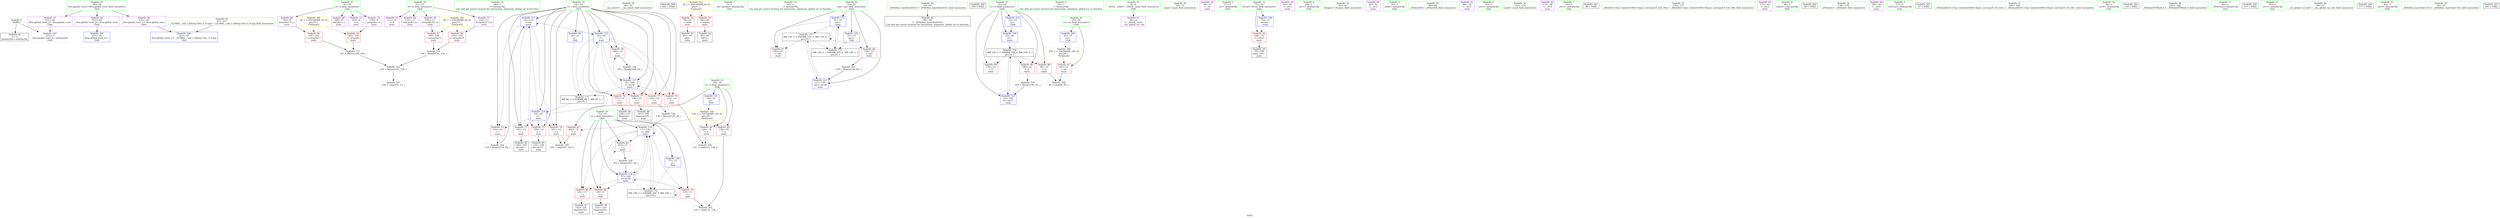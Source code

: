 digraph "SVFG" {
	label="SVFG";

	Node0x562565cda4d0 [shape=record,color=grey,label="{NodeID: 0\nNullPtr}"];
	Node0x562565cda4d0 -> Node0x562565cf0a30[style=solid];
	Node0x562565cda4d0 -> Node0x562565cf1b80[style=solid];
	Node0x562565cf11e0 [shape=record,color=red,label="{NodeID: 97\n149\<--148\n\<--arrayidx19\nmain\n}"];
	Node0x562565cf11e0 -> Node0x562565cf9070[style=solid];
	Node0x562565cdb090 [shape=record,color=green,label="{NodeID: 14\n46\<--1\n\<--dummyObj\nCan only get source location for instruction, argument, global var or function.}"];
	Node0x562565cf1ef0 [shape=record,color=blue,label="{NodeID: 111\n14\<--119\ni\<--inc\nmain\n}"];
	Node0x562565cf1ef0 -> Node0x562565cf33a0[style=dashed];
	Node0x562565cf1ef0 -> Node0x562565cf3470[style=dashed];
	Node0x562565cf1ef0 -> Node0x562565cf3540[style=dashed];
	Node0x562565cf1ef0 -> Node0x562565cf3610[style=dashed];
	Node0x562565cf1ef0 -> Node0x562565cf1ef0[style=dashed];
	Node0x562565cf1ef0 -> Node0x562565cf2090[style=dashed];
	Node0x562565cefe60 [shape=record,color=green,label="{NodeID: 28\n60\<--61\n__cxa_atexit\<--__cxa_atexit_field_insensitive\n}"];
	Node0x562565d0c880 [shape=record,color=black,label="{NodeID: 208\n183 = PHI()\n}"];
	Node0x562565cf0c30 [shape=record,color=black,label="{NodeID: 42\n81\<--78\ncall\<--\nmain\n}"];
	Node0x562565cf27b0 [shape=record,color=purple,label="{NodeID: 56\n148\<--11\narrayidx19\<--b\nmain\n}"];
	Node0x562565cf27b0 -> Node0x562565cf11e0[style=solid];
	Node0x562565cf33a0 [shape=record,color=red,label="{NodeID: 70\n101\<--14\n\<--i\nmain\n}"];
	Node0x562565cf33a0 -> Node0x562565cf9c70[style=solid];
	Node0x562565cf9970 [shape=record,color=grey,label="{NodeID: 167\n156 = cmp(155, 15, )\n}"];
	Node0x562565cf3f00 [shape=record,color=red,label="{NodeID: 84\n126\<--19\n\<--n\nmain\n}"];
	Node0x562565cf3f00 -> Node0x562565cf97f0[style=solid];
	Node0x562565cd95e0 [shape=record,color=green,label="{NodeID: 1\n7\<--1\n__dso_handle\<--dummyObj\nGlob }"];
	Node0x562565d02120 [shape=record,color=yellow,style=double,label="{NodeID: 181\n2V_1 = ENCHI(MR_2V_0)\npts\{1 \}\nFun[main]}"];
	Node0x562565d02120 -> Node0x562565cf4580[style=dashed];
	Node0x562565d02120 -> Node0x562565cf4650[style=dashed];
	Node0x562565cf12b0 [shape=record,color=red,label="{NodeID: 98\n153\<--152\n\<--arrayidx21\nmain\n}"];
	Node0x562565cf12b0 -> Node0x562565cf9070[style=solid];
	Node0x562565cdb160 [shape=record,color=green,label="{NodeID: 15\n92\<--1\n\<--dummyObj\nCan only get source location for instruction, argument, global var or function.}"];
	Node0x562565cf1fc0 [shape=record,color=blue,label="{NodeID: 112\n21\<--15\nans\<--\nmain\n}"];
	Node0x562565cf1fc0 -> Node0x562565cf4170[style=dashed];
	Node0x562565cf1fc0 -> Node0x562565cff920[style=dashed];
	Node0x562565cf1fc0 -> Node0x562565d00d20[style=dashed];
	Node0x562565ceff60 [shape=record,color=green,label="{NodeID: 29\n59\<--65\n_ZNSt8ios_base4InitD1Ev\<--_ZNSt8ios_base4InitD1Ev_field_insensitive\n}"];
	Node0x562565ceff60 -> Node0x562565cf0b30[style=solid];
	Node0x562565d0c980 [shape=record,color=black,label="{NodeID: 209\n184 = PHI()\n}"];
	Node0x562565cf0d00 [shape=record,color=black,label="{NodeID: 43\n87\<--84\ncall1\<--\nmain\n}"];
	Node0x562565cf2880 [shape=record,color=purple,label="{NodeID: 57\n152\<--11\narrayidx21\<--b\nmain\n}"];
	Node0x562565cf2880 -> Node0x562565cf12b0[style=solid];
	Node0x562565cf3470 [shape=record,color=red,label="{NodeID: 71\n105\<--14\n\<--i\nmain\n}"];
	Node0x562565cf3470 -> Node0x562565cf0dd0[style=solid];
	Node0x562565cf9af0 [shape=record,color=grey,label="{NodeID: 168\n96 = cmp(94, 95, )\n}"];
	Node0x562565cf3fd0 [shape=record,color=red,label="{NodeID: 85\n134\<--19\n\<--n\nmain\n}"];
	Node0x562565cf3fd0 -> Node0x562565cf9670[style=solid];
	Node0x562565cdab60 [shape=record,color=green,label="{NodeID: 2\n15\<--1\n\<--dummyObj\nCan only get source location for instruction, argument, global var or function.}"];
	Node0x562565d02c40 [shape=record,color=yellow,style=double,label="{NodeID: 182\n4V_1 = ENCHI(MR_4V_0)\npts\{10 \}\nFun[main]}"];
	Node0x562565d02c40 -> Node0x562565cf47f0[style=dashed];
	Node0x562565d02c40 -> Node0x562565cf1110[style=dashed];
	Node0x562565cf1380 [shape=record,color=blue,label="{NodeID: 99\n14\<--15\ni\<--\nGlob }"];
	Node0x562565cf1380 -> Node0x562565cfef20[style=dashed];
	Node0x562565cdb230 [shape=record,color=green,label="{NodeID: 16\n4\<--6\n_ZStL8__ioinit\<--_ZStL8__ioinit_field_insensitive\nGlob }"];
	Node0x562565cdb230 -> Node0x562565cf23a0[style=solid];
	Node0x562565cf2090 [shape=record,color=blue,label="{NodeID: 113\n14\<--92\ni\<--\nmain\n}"];
	Node0x562565cf2090 -> Node0x562565cf36e0[style=dashed];
	Node0x562565cf2090 -> Node0x562565cf37b0[style=dashed];
	Node0x562565cf2090 -> Node0x562565cf3880[style=dashed];
	Node0x562565cf2090 -> Node0x562565cf3950[style=dashed];
	Node0x562565cf2090 -> Node0x562565cf3a20[style=dashed];
	Node0x562565cf2090 -> Node0x562565cf6b90[style=dashed];
	Node0x562565cf2090 -> Node0x562565cfef20[style=dashed];
	Node0x562565cf0060 [shape=record,color=green,label="{NodeID: 30\n72\<--73\nmain\<--main_field_insensitive\n}"];
	Node0x562565cf0dd0 [shape=record,color=black,label="{NodeID: 44\n106\<--105\nidx.ext\<--\nmain\n}"];
	Node0x562565cf2950 [shape=record,color=purple,label="{NodeID: 58\n79\<--27\n\<--.str\nmain\n}"];
	Node0x562565cf3540 [shape=record,color=red,label="{NodeID: 72\n109\<--14\n\<--i\nmain\n}"];
	Node0x562565cf3540 -> Node0x562565cf0ea0[style=solid];
	Node0x562565cf9c70 [shape=record,color=grey,label="{NodeID: 169\n103 = cmp(101, 102, )\n}"];
	Node0x562565cf40a0 [shape=record,color=red,label="{NodeID: 86\n158\<--21\n\<--ans\nmain\n}"];
	Node0x562565cf40a0 -> Node0x562565cf9370[style=solid];
	Node0x562565cdabf0 [shape=record,color=green,label="{NodeID: 3\n27\<--1\n.str\<--dummyObj\nGlob }"];
	Node0x562565d02d20 [shape=record,color=yellow,style=double,label="{NodeID: 183\n6V_1 = ENCHI(MR_6V_0)\npts\{13 \}\nFun[main]}"];
	Node0x562565d02d20 -> Node0x562565cf11e0[style=dashed];
	Node0x562565d02d20 -> Node0x562565cf12b0[style=dashed];
	Node0x562565cf1480 [shape=record,color=blue,label="{NodeID: 100\n17\<--15\nj\<--\nGlob }"];
	Node0x562565cf1480 -> Node0x562565cff420[style=dashed];
	Node0x562565cef5c0 [shape=record,color=green,label="{NodeID: 17\n8\<--10\na\<--a_field_insensitive\nGlob }"];
	Node0x562565cef5c0 -> Node0x562565cf2470[style=solid];
	Node0x562565cef5c0 -> Node0x562565cf2540[style=solid];
	Node0x562565cef5c0 -> Node0x562565cf2610[style=solid];
	Node0x562565cef5c0 -> Node0x562565cf3200[style=solid];
	Node0x562565cf6920 [shape=record,color=blue,label="{NodeID: 114\n17\<--130\nj\<--add\nmain\n}"];
	Node0x562565cf6920 -> Node0x562565cf3af0[style=dashed];
	Node0x562565cf6920 -> Node0x562565cf3bc0[style=dashed];
	Node0x562565cf6920 -> Node0x562565cf3c90[style=dashed];
	Node0x562565cf6920 -> Node0x562565cf3d60[style=dashed];
	Node0x562565cf6920 -> Node0x562565cf6920[style=dashed];
	Node0x562565cf6920 -> Node0x562565cf6ac0[style=dashed];
	Node0x562565cf6920 -> Node0x562565cff420[style=dashed];
	Node0x562565cf0160 [shape=record,color=green,label="{NodeID: 31\n75\<--76\nretval\<--retval_field_insensitive\nmain\n}"];
	Node0x562565cf0160 -> Node0x562565cf4720[style=solid];
	Node0x562565cf0160 -> Node0x562565cf1c80[style=solid];
	Node0x562565cf0ea0 [shape=record,color=black,label="{NodeID: 45\n110\<--109\nidx.ext7\<--\nmain\n}"];
	Node0x562565cf2a20 [shape=record,color=purple,label="{NodeID: 59\n80\<--29\n\<--.str.1\nmain\n}"];
	Node0x562565cf88f0 [shape=record,color=grey,label="{NodeID: 156\n169 = Binary(168, 92, )\n}"];
	Node0x562565cf88f0 -> Node0x562565cf6b90[style=solid];
	Node0x562565cf3610 [shape=record,color=red,label="{NodeID: 73\n118\<--14\n\<--i\nmain\n}"];
	Node0x562565cf3610 -> Node0x562565cf94f0[style=solid];
	Node0x562565cf4170 [shape=record,color=red,label="{NodeID: 87\n182\<--21\n\<--ans\nmain\n}"];
	Node0x562565cdad40 [shape=record,color=green,label="{NodeID: 4\n29\<--1\n.str.1\<--dummyObj\nGlob }"];
	Node0x562565cf1580 [shape=record,color=blue,label="{NodeID: 101\n19\<--15\nn\<--\nGlob }"];
	Node0x562565cf1580 -> Node0x562565d02fc0[style=dashed];
	Node0x562565cef650 [shape=record,color=green,label="{NodeID: 18\n11\<--13\nb\<--b_field_insensitive\nGlob }"];
	Node0x562565cef650 -> Node0x562565cf26e0[style=solid];
	Node0x562565cef650 -> Node0x562565cf27b0[style=solid];
	Node0x562565cef650 -> Node0x562565cf2880[style=solid];
	Node0x562565cef650 -> Node0x562565cf32d0[style=solid];
	Node0x562565cf69f0 [shape=record,color=blue,label="{NodeID: 115\n21\<--159\nans\<--inc24\nmain\n}"];
	Node0x562565cf69f0 -> Node0x562565d00d20[style=dashed];
	Node0x562565cf0230 [shape=record,color=green,label="{NodeID: 32\n82\<--83\nfreopen\<--freopen_field_insensitive\n}"];
	Node0x562565cf0f70 [shape=record,color=black,label="{NodeID: 46\n138\<--137\nidxprom\<--\nmain\n}"];
	Node0x562565cf2af0 [shape=record,color=purple,label="{NodeID: 60\n85\<--32\n\<--.str.2\nmain\n}"];
	Node0x562565cf8a70 [shape=record,color=grey,label="{NodeID: 157\n145 = Binary(140, 144, )\n}"];
	Node0x562565cf8a70 -> Node0x562565cf91f0[style=solid];
	Node0x562565cf36e0 [shape=record,color=red,label="{NodeID: 74\n125\<--14\n\<--i\nmain\n}"];
	Node0x562565cf36e0 -> Node0x562565cf97f0[style=solid];
	Node0x562565cfef20 [shape=record,color=black,label="{NodeID: 171\nMR_8V_2 = PHI(MR_8V_7, MR_8V_1, )\npts\{16 \}\n}"];
	Node0x562565cfef20 -> Node0x562565cf1e20[style=dashed];
	Node0x562565cf4240 [shape=record,color=red,label="{NodeID: 88\n94\<--23\n\<--ti\nmain\n}"];
	Node0x562565cf4240 -> Node0x562565cf9af0[style=solid];
	Node0x562565cdadd0 [shape=record,color=green,label="{NodeID: 5\n31\<--1\nstdin\<--dummyObj\nGlob }"];
	Node0x562565cf1680 [shape=record,color=blue,label="{NodeID: 102\n21\<--15\nans\<--\nGlob }"];
	Node0x562565cf1680 -> Node0x562565cff920[style=dashed];
	Node0x562565cef6e0 [shape=record,color=green,label="{NodeID: 19\n14\<--16\ni\<--i_field_insensitive\nGlob }"];
	Node0x562565cef6e0 -> Node0x562565cf33a0[style=solid];
	Node0x562565cef6e0 -> Node0x562565cf3470[style=solid];
	Node0x562565cef6e0 -> Node0x562565cf3540[style=solid];
	Node0x562565cef6e0 -> Node0x562565cf3610[style=solid];
	Node0x562565cef6e0 -> Node0x562565cf36e0[style=solid];
	Node0x562565cef6e0 -> Node0x562565cf37b0[style=solid];
	Node0x562565cef6e0 -> Node0x562565cf3880[style=solid];
	Node0x562565cef6e0 -> Node0x562565cf3950[style=solid];
	Node0x562565cef6e0 -> Node0x562565cf3a20[style=solid];
	Node0x562565cef6e0 -> Node0x562565cf1380[style=solid];
	Node0x562565cef6e0 -> Node0x562565cf1e20[style=solid];
	Node0x562565cef6e0 -> Node0x562565cf1ef0[style=solid];
	Node0x562565cef6e0 -> Node0x562565cf2090[style=solid];
	Node0x562565cef6e0 -> Node0x562565cf6b90[style=solid];
	Node0x562565cf6ac0 [shape=record,color=blue,label="{NodeID: 116\n17\<--164\nj\<--inc26\nmain\n}"];
	Node0x562565cf6ac0 -> Node0x562565cf3af0[style=dashed];
	Node0x562565cf6ac0 -> Node0x562565cf3bc0[style=dashed];
	Node0x562565cf6ac0 -> Node0x562565cf3c90[style=dashed];
	Node0x562565cf6ac0 -> Node0x562565cf3d60[style=dashed];
	Node0x562565cf6ac0 -> Node0x562565cf6920[style=dashed];
	Node0x562565cf6ac0 -> Node0x562565cf6ac0[style=dashed];
	Node0x562565cf6ac0 -> Node0x562565cff420[style=dashed];
	Node0x562565cf0330 [shape=record,color=green,label="{NodeID: 33\n89\<--90\n_ZNSirsERi\<--_ZNSirsERi_field_insensitive\n}"];
	Node0x562565cf1040 [shape=record,color=black,label="{NodeID: 47\n142\<--141\nidxprom16\<--\nmain\n}"];
	Node0x562565cf2bc0 [shape=record,color=purple,label="{NodeID: 61\n86\<--34\n\<--.str.3\nmain\n}"];
	Node0x562565cf8bf0 [shape=record,color=grey,label="{NodeID: 158\n130 = Binary(129, 92, )\n}"];
	Node0x562565cf8bf0 -> Node0x562565cf6920[style=solid];
	Node0x562565cf37b0 [shape=record,color=red,label="{NodeID: 75\n129\<--14\n\<--i\nmain\n}"];
	Node0x562565cf37b0 -> Node0x562565cf8bf0[style=solid];
	Node0x562565cff420 [shape=record,color=black,label="{NodeID: 172\nMR_10V_2 = PHI(MR_10V_3, MR_10V_1, )\npts\{18 \}\n}"];
	Node0x562565cff420 -> Node0x562565cf6920[style=dashed];
	Node0x562565cff420 -> Node0x562565cff420[style=dashed];
	Node0x562565cf4310 [shape=record,color=red,label="{NodeID: 89\n176\<--23\n\<--ti\nmain\n}"];
	Node0x562565cda920 [shape=record,color=green,label="{NodeID: 6\n32\<--1\n.str.2\<--dummyObj\nGlob }"];
	Node0x562565d02fc0 [shape=record,color=yellow,style=double,label="{NodeID: 186\n12V_1 = ENCHI(MR_12V_0)\npts\{20 \}\nFun[main]}"];
	Node0x562565d02fc0 -> Node0x562565cf3e30[style=dashed];
	Node0x562565d02fc0 -> Node0x562565cf3f00[style=dashed];
	Node0x562565d02fc0 -> Node0x562565cf3fd0[style=dashed];
	Node0x562565cf1780 [shape=record,color=blue,label="{NodeID: 103\n23\<--15\nti\<--\nGlob }"];
	Node0x562565cf1780 -> Node0x562565cf1d50[style=dashed];
	Node0x562565cef770 [shape=record,color=green,label="{NodeID: 20\n17\<--18\nj\<--j_field_insensitive\nGlob }"];
	Node0x562565cef770 -> Node0x562565cf3af0[style=solid];
	Node0x562565cef770 -> Node0x562565cf3bc0[style=solid];
	Node0x562565cef770 -> Node0x562565cf3c90[style=solid];
	Node0x562565cef770 -> Node0x562565cf3d60[style=solid];
	Node0x562565cef770 -> Node0x562565cf1480[style=solid];
	Node0x562565cef770 -> Node0x562565cf6920[style=solid];
	Node0x562565cef770 -> Node0x562565cf6ac0[style=solid];
	Node0x562565cf6b90 [shape=record,color=blue,label="{NodeID: 117\n14\<--169\ni\<--inc29\nmain\n}"];
	Node0x562565cf6b90 -> Node0x562565cf36e0[style=dashed];
	Node0x562565cf6b90 -> Node0x562565cf37b0[style=dashed];
	Node0x562565cf6b90 -> Node0x562565cf3880[style=dashed];
	Node0x562565cf6b90 -> Node0x562565cf3950[style=dashed];
	Node0x562565cf6b90 -> Node0x562565cf3a20[style=dashed];
	Node0x562565cf6b90 -> Node0x562565cf6b90[style=dashed];
	Node0x562565cf6b90 -> Node0x562565cfef20[style=dashed];
	Node0x562565cf0430 [shape=record,color=green,label="{NodeID: 34\n115\<--116\nscanf\<--scanf_field_insensitive\n}"];
	Node0x562565cf2130 [shape=record,color=black,label="{NodeID: 48\n147\<--146\nidxprom18\<--\nmain\n}"];
	Node0x562565cf2c90 [shape=record,color=purple,label="{NodeID: 62\n113\<--38\n\<--.str.4\nmain\n}"];
	Node0x562565cf8d70 [shape=record,color=grey,label="{NodeID: 159\n191 = Binary(190, 92, )\n}"];
	Node0x562565cf8d70 -> Node0x562565cf6c60[style=solid];
	Node0x562565cf3880 [shape=record,color=red,label="{NodeID: 76\n137\<--14\n\<--i\nmain\n}"];
	Node0x562565cf3880 -> Node0x562565cf0f70[style=solid];
	Node0x562565cff920 [shape=record,color=black,label="{NodeID: 173\nMR_14V_2 = PHI(MR_14V_4, MR_14V_1, )\npts\{22 \}\n}"];
	Node0x562565cff920 -> Node0x562565cf1fc0[style=dashed];
	Node0x562565cf43e0 [shape=record,color=red,label="{NodeID: 90\n190\<--23\n\<--ti\nmain\n}"];
	Node0x562565cf43e0 -> Node0x562565cf8d70[style=solid];
	Node0x562565cda9b0 [shape=record,color=green,label="{NodeID: 7\n34\<--1\n.str.3\<--dummyObj\nGlob }"];
	Node0x562565cf1880 [shape=record,color=blue,label="{NodeID: 104\n25\<--15\nca\<--\nGlob }"];
	Node0x562565cf1880 -> Node0x562565d03260[style=dashed];
	Node0x562565cef800 [shape=record,color=green,label="{NodeID: 21\n19\<--20\nn\<--n_field_insensitive\nGlob }"];
	Node0x562565cef800 -> Node0x562565cf3e30[style=solid];
	Node0x562565cef800 -> Node0x562565cf3f00[style=solid];
	Node0x562565cef800 -> Node0x562565cf3fd0[style=solid];
	Node0x562565cef800 -> Node0x562565cf1580[style=solid];
	Node0x562565adba50 [shape=record,color=black,label="{NodeID: 201\n88 = PHI()\n}"];
	Node0x562565cf6c60 [shape=record,color=blue,label="{NodeID: 118\n23\<--191\nti\<--inc37\nmain\n}"];
	Node0x562565cf6c60 -> Node0x562565cffe20[style=dashed];
	Node0x562565cf0530 [shape=record,color=green,label="{NodeID: 35\n174\<--175\n_ZStlsISt11char_traitsIcEERSt13basic_ostreamIcT_ES5_PKc\<--_ZStlsISt11char_traitsIcEERSt13basic_ostreamIcT_ES5_PKc_field_insensitive\n}"];
	Node0x562565cf2200 [shape=record,color=black,label="{NodeID: 49\n151\<--150\nidxprom20\<--\nmain\n}"];
	Node0x562565cf2d60 [shape=record,color=purple,label="{NodeID: 63\n172\<--41\n\<--.str.5\nmain\n}"];
	Node0x562565cf8ef0 [shape=record,color=grey,label="{NodeID: 160\n164 = Binary(163, 92, )\n}"];
	Node0x562565cf8ef0 -> Node0x562565cf6ac0[style=solid];
	Node0x562565cf3950 [shape=record,color=red,label="{NodeID: 77\n146\<--14\n\<--i\nmain\n}"];
	Node0x562565cf3950 -> Node0x562565cf2130[style=solid];
	Node0x562565cffe20 [shape=record,color=black,label="{NodeID: 174\nMR_16V_3 = PHI(MR_16V_4, MR_16V_2, )\npts\{24 \}\n}"];
	Node0x562565cffe20 -> Node0x562565cf4240[style=dashed];
	Node0x562565cffe20 -> Node0x562565cf4310[style=dashed];
	Node0x562565cffe20 -> Node0x562565cf43e0[style=dashed];
	Node0x562565cffe20 -> Node0x562565cf6c60[style=dashed];
	Node0x562565cf44b0 [shape=record,color=red,label="{NodeID: 91\n95\<--25\n\<--ca\nmain\n}"];
	Node0x562565cf44b0 -> Node0x562565cf9af0[style=solid];
	Node0x562565cda730 [shape=record,color=green,label="{NodeID: 8\n36\<--1\nstdout\<--dummyObj\nGlob }"];
	Node0x562565cf1980 [shape=record,color=blue,label="{NodeID: 105\n221\<--46\nllvm.global_ctors_0\<--\nGlob }"];
	Node0x562565cef890 [shape=record,color=green,label="{NodeID: 22\n21\<--22\nans\<--ans_field_insensitive\nGlob }"];
	Node0x562565cef890 -> Node0x562565cf40a0[style=solid];
	Node0x562565cef890 -> Node0x562565cf4170[style=solid];
	Node0x562565cef890 -> Node0x562565cf1680[style=solid];
	Node0x562565cef890 -> Node0x562565cf1fc0[style=solid];
	Node0x562565cef890 -> Node0x562565cf69f0[style=solid];
	Node0x562565d0b870 [shape=record,color=black,label="{NodeID: 202\n98 = PHI()\n}"];
	Node0x562565cf0630 [shape=record,color=green,label="{NodeID: 36\n178\<--179\n_ZNSolsEi\<--_ZNSolsEi_field_insensitive\n}"];
	Node0x562565cf22d0 [shape=record,color=black,label="{NodeID: 50\n74\<--194\nmain_ret\<--\nmain\n}"];
	Node0x562565cf2e30 [shape=record,color=purple,label="{NodeID: 64\n180\<--43\n\<--.str.6\nmain\n}"];
	Node0x562565cf9070 [shape=record,color=grey,label="{NodeID: 161\n154 = Binary(149, 153, )\n}"];
	Node0x562565cf9070 -> Node0x562565cf91f0[style=solid];
	Node0x562565cf3a20 [shape=record,color=red,label="{NodeID: 78\n168\<--14\n\<--i\nmain\n}"];
	Node0x562565cf3a20 -> Node0x562565cf88f0[style=solid];
	Node0x562565cf4580 [shape=record,color=red,label="{NodeID: 92\n78\<--31\n\<--stdin\nmain\n}"];
	Node0x562565cf4580 -> Node0x562565cf0c30[style=solid];
	Node0x562565cda800 [shape=record,color=green,label="{NodeID: 9\n37\<--1\n_ZSt3cin\<--dummyObj\nGlob }"];
	Node0x562565d03260 [shape=record,color=yellow,style=double,label="{NodeID: 189\n18V_1 = ENCHI(MR_18V_0)\npts\{26 \}\nFun[main]}"];
	Node0x562565d03260 -> Node0x562565cf44b0[style=dashed];
	Node0x562565cf1a80 [shape=record,color=blue,label="{NodeID: 106\n222\<--47\nllvm.global_ctors_1\<--_GLOBAL__sub_I_Qifeng.Chen_0_0.cpp\nGlob }"];
	Node0x562565cef960 [shape=record,color=green,label="{NodeID: 23\n23\<--24\nti\<--ti_field_insensitive\nGlob }"];
	Node0x562565cef960 -> Node0x562565cf4240[style=solid];
	Node0x562565cef960 -> Node0x562565cf4310[style=solid];
	Node0x562565cef960 -> Node0x562565cf43e0[style=solid];
	Node0x562565cef960 -> Node0x562565cf1780[style=solid];
	Node0x562565cef960 -> Node0x562565cf1d50[style=solid];
	Node0x562565cef960 -> Node0x562565cf6c60[style=solid];
	Node0x562565d0b970 [shape=record,color=black,label="{NodeID: 203\n57 = PHI()\n}"];
	Node0x562565cf0730 [shape=record,color=green,label="{NodeID: 37\n185\<--186\n_ZSt4endlIcSt11char_traitsIcEERSt13basic_ostreamIT_T0_ES6_\<--_ZSt4endlIcSt11char_traitsIcEERSt13basic_ostreamIT_T0_ES6__field_insensitive\n}"];
	Node0x562565cf23a0 [shape=record,color=purple,label="{NodeID: 51\n56\<--4\n\<--_ZStL8__ioinit\n__cxx_global_var_init\n}"];
	Node0x562565cf2f00 [shape=record,color=purple,label="{NodeID: 65\n221\<--45\nllvm.global_ctors_0\<--llvm.global_ctors\nGlob }"];
	Node0x562565cf2f00 -> Node0x562565cf1980[style=solid];
	Node0x562565cf91f0 [shape=record,color=grey,label="{NodeID: 162\n155 = Binary(145, 154, )\n}"];
	Node0x562565cf91f0 -> Node0x562565cf9970[style=solid];
	Node0x562565cf3af0 [shape=record,color=red,label="{NodeID: 79\n133\<--17\n\<--j\nmain\n}"];
	Node0x562565cf3af0 -> Node0x562565cf9670[style=solid];
	Node0x562565cf4650 [shape=record,color=red,label="{NodeID: 93\n84\<--36\n\<--stdout\nmain\n}"];
	Node0x562565cf4650 -> Node0x562565cf0d00[style=solid];
	Node0x562565cdbbb0 [shape=record,color=green,label="{NodeID: 10\n38\<--1\n.str.4\<--dummyObj\nGlob }"];
	Node0x562565cf1b80 [shape=record,color=blue, style = dotted,label="{NodeID: 107\n223\<--3\nllvm.global_ctors_2\<--dummyVal\nGlob }"];
	Node0x562565cefa60 [shape=record,color=green,label="{NodeID: 24\n25\<--26\nca\<--ca_field_insensitive\nGlob }"];
	Node0x562565cefa60 -> Node0x562565cf44b0[style=solid];
	Node0x562565cefa60 -> Node0x562565cf1880[style=solid];
	Node0x562565d0c420 [shape=record,color=black,label="{NodeID: 204\n114 = PHI()\n}"];
	Node0x562565cf0830 [shape=record,color=green,label="{NodeID: 38\n187\<--188\n_ZNSolsEPFRSoS_E\<--_ZNSolsEPFRSoS_E_field_insensitive\n}"];
	Node0x562565cf2470 [shape=record,color=purple,label="{NodeID: 52\n107\<--8\n\<--a\nmain\n}"];
	Node0x562565cf3000 [shape=record,color=purple,label="{NodeID: 66\n222\<--45\nllvm.global_ctors_1\<--llvm.global_ctors\nGlob }"];
	Node0x562565cf3000 -> Node0x562565cf1a80[style=solid];
	Node0x562565cf9370 [shape=record,color=grey,label="{NodeID: 163\n159 = Binary(158, 92, )\n}"];
	Node0x562565cf9370 -> Node0x562565cf69f0[style=solid];
	Node0x562565cf3bc0 [shape=record,color=red,label="{NodeID: 80\n141\<--17\n\<--j\nmain\n}"];
	Node0x562565cf3bc0 -> Node0x562565cf1040[style=solid];
	Node0x562565d00d20 [shape=record,color=black,label="{NodeID: 177\nMR_14V_5 = PHI(MR_14V_7, MR_14V_4, )\npts\{22 \}\n}"];
	Node0x562565d00d20 -> Node0x562565cf40a0[style=dashed];
	Node0x562565d00d20 -> Node0x562565cf4170[style=dashed];
	Node0x562565d00d20 -> Node0x562565cf69f0[style=dashed];
	Node0x562565d00d20 -> Node0x562565cff920[style=dashed];
	Node0x562565d00d20 -> Node0x562565d00d20[style=dashed];
	Node0x562565cf4720 [shape=record,color=red,label="{NodeID: 94\n194\<--75\n\<--retval\nmain\n}"];
	Node0x562565cf4720 -> Node0x562565cf22d0[style=solid];
	Node0x562565cdbc80 [shape=record,color=green,label="{NodeID: 11\n40\<--1\n_ZSt4cout\<--dummyObj\nGlob }"];
	Node0x562565cf1c80 [shape=record,color=blue,label="{NodeID: 108\n75\<--15\nretval\<--\nmain\n}"];
	Node0x562565cf1c80 -> Node0x562565cf4720[style=dashed];
	Node0x562565cefb60 [shape=record,color=green,label="{NodeID: 25\n45\<--49\nllvm.global_ctors\<--llvm.global_ctors_field_insensitive\nGlob }"];
	Node0x562565cefb60 -> Node0x562565cf2f00[style=solid];
	Node0x562565cefb60 -> Node0x562565cf3000[style=solid];
	Node0x562565cefb60 -> Node0x562565cf3100[style=solid];
	Node0x562565d0c520 [shape=record,color=black,label="{NodeID: 205\n173 = PHI()\n}"];
	Node0x562565cf0930 [shape=record,color=green,label="{NodeID: 39\n47\<--217\n_GLOBAL__sub_I_Qifeng.Chen_0_0.cpp\<--_GLOBAL__sub_I_Qifeng.Chen_0_0.cpp_field_insensitive\n}"];
	Node0x562565cf0930 -> Node0x562565cf1a80[style=solid];
	Node0x562565cf2540 [shape=record,color=purple,label="{NodeID: 53\n139\<--8\narrayidx\<--a\nmain\n}"];
	Node0x562565cf2540 -> Node0x562565cf47f0[style=solid];
	Node0x562565cf3100 [shape=record,color=purple,label="{NodeID: 67\n223\<--45\nllvm.global_ctors_2\<--llvm.global_ctors\nGlob }"];
	Node0x562565cf3100 -> Node0x562565cf1b80[style=solid];
	Node0x562565cf94f0 [shape=record,color=grey,label="{NodeID: 164\n119 = Binary(118, 92, )\n}"];
	Node0x562565cf94f0 -> Node0x562565cf1ef0[style=solid];
	Node0x562565cf3c90 [shape=record,color=red,label="{NodeID: 81\n150\<--17\n\<--j\nmain\n}"];
	Node0x562565cf3c90 -> Node0x562565cf2200[style=solid];
	Node0x562565cf47f0 [shape=record,color=red,label="{NodeID: 95\n140\<--139\n\<--arrayidx\nmain\n}"];
	Node0x562565cf47f0 -> Node0x562565cf8a70[style=solid];
	Node0x562565cdaef0 [shape=record,color=green,label="{NodeID: 12\n41\<--1\n.str.5\<--dummyObj\nGlob }"];
	Node0x562565cf1d50 [shape=record,color=blue,label="{NodeID: 109\n23\<--92\nti\<--\nmain\n}"];
	Node0x562565cf1d50 -> Node0x562565cffe20[style=dashed];
	Node0x562565cefc60 [shape=record,color=green,label="{NodeID: 26\n50\<--51\n__cxx_global_var_init\<--__cxx_global_var_init_field_insensitive\n}"];
	Node0x562565d0c680 [shape=record,color=black,label="{NodeID: 206\n177 = PHI()\n}"];
	Node0x562565cf0a30 [shape=record,color=black,label="{NodeID: 40\n2\<--3\ndummyVal\<--dummyVal\n}"];
	Node0x562565cf2610 [shape=record,color=purple,label="{NodeID: 54\n143\<--8\narrayidx17\<--a\nmain\n}"];
	Node0x562565cf2610 -> Node0x562565cf1110[style=solid];
	Node0x562565cf3200 [shape=record,color=purple,label="{NodeID: 68\n108\<--8\nadd.ptr\<--a\nmain\n}"];
	Node0x562565cf9670 [shape=record,color=grey,label="{NodeID: 165\n135 = cmp(133, 134, )\n}"];
	Node0x562565cf3d60 [shape=record,color=red,label="{NodeID: 82\n163\<--17\n\<--j\nmain\n}"];
	Node0x562565cf3d60 -> Node0x562565cf8ef0[style=solid];
	Node0x562565cf1110 [shape=record,color=red,label="{NodeID: 96\n144\<--143\n\<--arrayidx17\nmain\n}"];
	Node0x562565cf1110 -> Node0x562565cf8a70[style=solid];
	Node0x562565cdafc0 [shape=record,color=green,label="{NodeID: 13\n43\<--1\n.str.6\<--dummyObj\nGlob }"];
	Node0x562565cf1e20 [shape=record,color=blue,label="{NodeID: 110\n14\<--92\ni\<--\nmain\n}"];
	Node0x562565cf1e20 -> Node0x562565cf33a0[style=dashed];
	Node0x562565cf1e20 -> Node0x562565cf3470[style=dashed];
	Node0x562565cf1e20 -> Node0x562565cf3540[style=dashed];
	Node0x562565cf1e20 -> Node0x562565cf3610[style=dashed];
	Node0x562565cf1e20 -> Node0x562565cf1ef0[style=dashed];
	Node0x562565cf1e20 -> Node0x562565cf2090[style=dashed];
	Node0x562565cefd60 [shape=record,color=green,label="{NodeID: 27\n54\<--55\n_ZNSt8ios_base4InitC1Ev\<--_ZNSt8ios_base4InitC1Ev_field_insensitive\n}"];
	Node0x562565d0c780 [shape=record,color=black,label="{NodeID: 207\n181 = PHI()\n}"];
	Node0x562565cf0b30 [shape=record,color=black,label="{NodeID: 41\n58\<--59\n\<--_ZNSt8ios_base4InitD1Ev\nCan only get source location for instruction, argument, global var or function.}"];
	Node0x562565cf26e0 [shape=record,color=purple,label="{NodeID: 55\n111\<--11\n\<--b\nmain\n}"];
	Node0x562565cf32d0 [shape=record,color=purple,label="{NodeID: 69\n112\<--11\nadd.ptr8\<--b\nmain\n}"];
	Node0x562565cf97f0 [shape=record,color=grey,label="{NodeID: 166\n127 = cmp(125, 126, )\n}"];
	Node0x562565cf3e30 [shape=record,color=red,label="{NodeID: 83\n102\<--19\n\<--n\nmain\n}"];
	Node0x562565cf3e30 -> Node0x562565cf9c70[style=solid];
}
